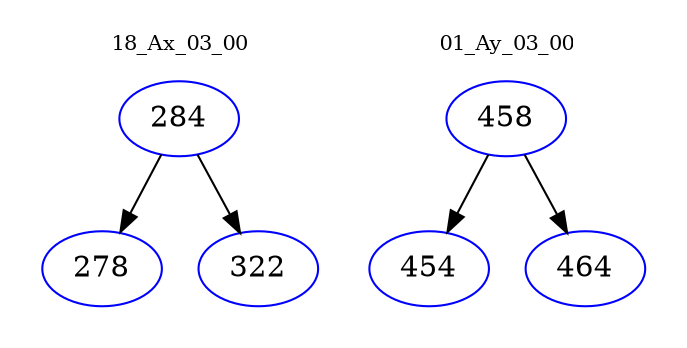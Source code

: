 digraph{
subgraph cluster_0 {
color = white
label = "18_Ax_03_00";
fontsize=10;
T0_284 [label="284", color="blue"]
T0_284 -> T0_278 [color="black"]
T0_278 [label="278", color="blue"]
T0_284 -> T0_322 [color="black"]
T0_322 [label="322", color="blue"]
}
subgraph cluster_1 {
color = white
label = "01_Ay_03_00";
fontsize=10;
T1_458 [label="458", color="blue"]
T1_458 -> T1_454 [color="black"]
T1_454 [label="454", color="blue"]
T1_458 -> T1_464 [color="black"]
T1_464 [label="464", color="blue"]
}
}
